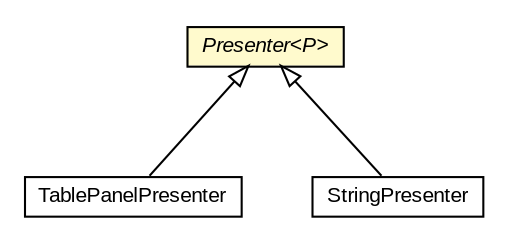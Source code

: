 #!/usr/local/bin/dot
#
# Class diagram 
# Generated by UMLGraph version 5.3 (http://www.umlgraph.org/)
#

digraph G {
	edge [fontname="arial",fontsize=10,labelfontname="arial",labelfontsize=10];
	node [fontname="arial",fontsize=10,shape=plaintext];
	nodesep=0.25;
	ranksep=0.5;
	// context.arch.intelligibility.presenters.TablePanelPresenter
	c149512 [label=<<table title="context.arch.intelligibility.presenters.TablePanelPresenter" border="0" cellborder="1" cellspacing="0" cellpadding="2" port="p" href="./TablePanelPresenter.html">
		<tr><td><table border="0" cellspacing="0" cellpadding="1">
<tr><td align="center" balign="center"> TablePanelPresenter </td></tr>
		</table></td></tr>
		</table>>, fontname="arial", fontcolor="black", fontsize=10.0];
	// context.arch.intelligibility.presenters.StringPresenter
	c149519 [label=<<table title="context.arch.intelligibility.presenters.StringPresenter" border="0" cellborder="1" cellspacing="0" cellpadding="2" port="p" href="./StringPresenter.html">
		<tr><td><table border="0" cellspacing="0" cellpadding="1">
<tr><td align="center" balign="center"> StringPresenter </td></tr>
		</table></td></tr>
		</table>>, fontname="arial", fontcolor="black", fontsize=10.0];
	// context.arch.intelligibility.presenters.Presenter<P>
	c149527 [label=<<table title="context.arch.intelligibility.presenters.Presenter" border="0" cellborder="1" cellspacing="0" cellpadding="2" port="p" bgcolor="lemonChiffon" href="./Presenter.html">
		<tr><td><table border="0" cellspacing="0" cellpadding="1">
<tr><td align="center" balign="center"><font face="arial italic"> Presenter&lt;P&gt; </font></td></tr>
		</table></td></tr>
		</table>>, fontname="arial", fontcolor="black", fontsize=10.0];
	//context.arch.intelligibility.presenters.TablePanelPresenter extends context.arch.intelligibility.presenters.Presenter<javax.swing.JPanel>
	c149527:p -> c149512:p [dir=back,arrowtail=empty];
	//context.arch.intelligibility.presenters.StringPresenter extends context.arch.intelligibility.presenters.Presenter<java.lang.String>
	c149527:p -> c149519:p [dir=back,arrowtail=empty];
}


